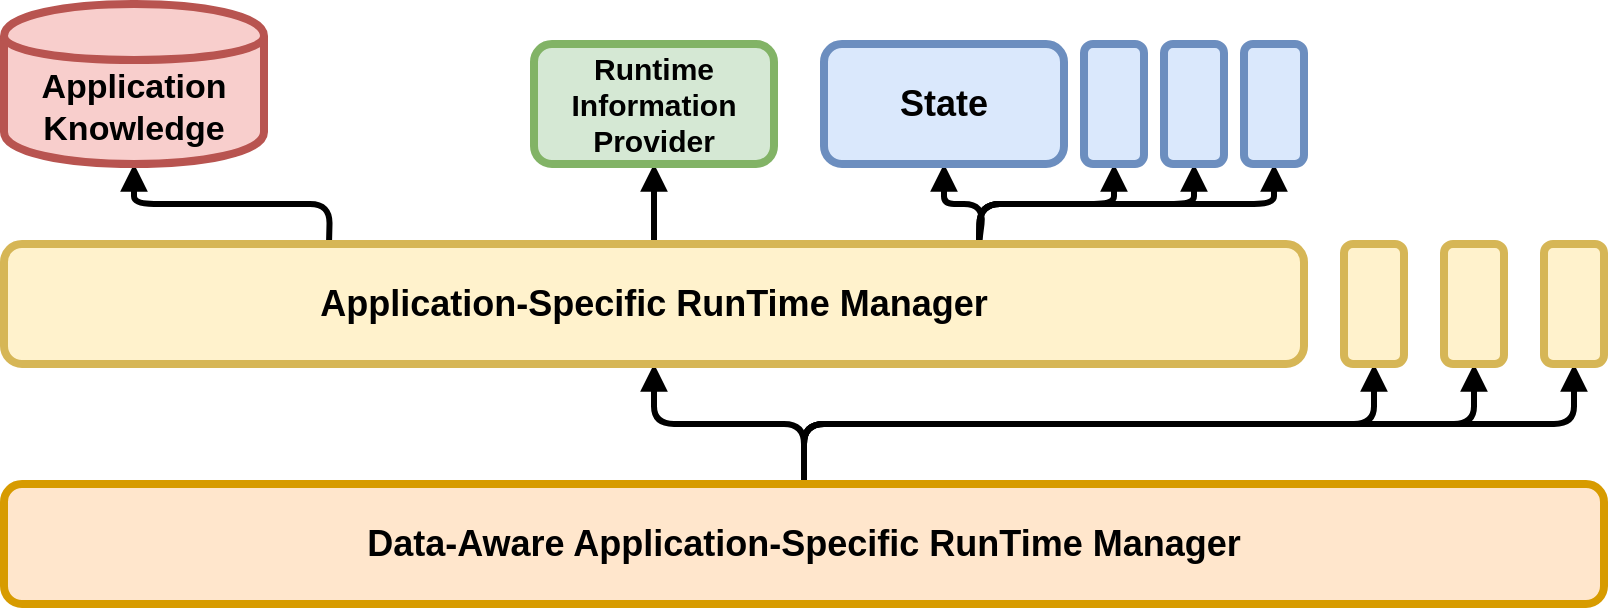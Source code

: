 <mxfile userAgent="Mozilla/5.0 (X11; Fedora; Linux x86_64; rv:57.0) Gecko/20100101 Firefox/57.0" version="7.6.7" editor="www.draw.io" type="device"><diagram id="d3ba0c51-9e7e-35b1-1a8f-1b7cd3ca8566" name="Page-1"><mxGraphModel dx="1430" dy="744" grid="1" gridSize="10" guides="1" tooltips="1" connect="1" arrows="1" fold="1" page="1" pageScale="1" pageWidth="850" pageHeight="1100" background="#ffffff" math="0" shadow="0"><root><mxCell id="0"/><mxCell id="1" parent="0"/><mxCell id="10" style="edgeStyle=none;rounded=1;html=1;exitX=0.5;exitY=0;entryX=0.5;entryY=1;startArrow=none;startFill=0;endArrow=block;endFill=1;jettySize=auto;orthogonalLoop=1;strokeWidth=3;" edge="1" parent="1" source="2" target="3"><mxGeometry relative="1" as="geometry"><Array as="points"><mxPoint x="440" y="500"/><mxPoint x="365" y="500"/></Array></mxGeometry></mxCell><mxCell id="11" style="edgeStyle=none;rounded=1;html=1;exitX=0.5;exitY=0;entryX=0.5;entryY=1;startArrow=none;startFill=0;endArrow=block;endFill=1;jettySize=auto;orthogonalLoop=1;strokeWidth=3;" edge="1" parent="1" source="2" target="8"><mxGeometry relative="1" as="geometry"><Array as="points"><mxPoint x="440" y="500"/><mxPoint x="725" y="500"/></Array></mxGeometry></mxCell><mxCell id="12" style="edgeStyle=none;rounded=1;html=1;exitX=0.5;exitY=0;entryX=0.5;entryY=1;startArrow=none;startFill=0;endArrow=block;endFill=1;jettySize=auto;orthogonalLoop=1;strokeWidth=3;" edge="1" parent="1" source="2" target="4"><mxGeometry relative="1" as="geometry"><Array as="points"><mxPoint x="440" y="500"/><mxPoint x="775" y="500"/></Array></mxGeometry></mxCell><mxCell id="13" style="edgeStyle=none;rounded=1;html=1;exitX=0.5;exitY=0;entryX=0.5;entryY=1;startArrow=none;startFill=0;endArrow=block;endFill=1;jettySize=auto;orthogonalLoop=1;strokeWidth=3;" edge="1" parent="1" source="2" target="7"><mxGeometry relative="1" as="geometry"><Array as="points"><mxPoint x="440" y="500"/><mxPoint x="825" y="500"/></Array></mxGeometry></mxCell><mxCell id="2" value="&lt;font style=&quot;font-size: 18px&quot;&gt;&lt;b&gt;Data-Aware Application-Specific RunTime Manager&lt;/b&gt;&lt;br&gt;&lt;/font&gt;" style="rounded=1;whiteSpace=wrap;html=1;strokeWidth=4;fillColor=#ffe6cc;strokeColor=#d79b00;" vertex="1" parent="1"><mxGeometry x="40" y="530" width="800" height="60" as="geometry"/></mxCell><mxCell id="21" style="edgeStyle=none;rounded=1;html=1;exitX=0.25;exitY=0;entryX=0.5;entryY=1;startArrow=none;startFill=0;endArrow=block;endFill=1;jettySize=auto;orthogonalLoop=1;strokeWidth=3;" edge="1" parent="1" source="3" target="14"><mxGeometry relative="1" as="geometry"><Array as="points"><mxPoint x="203" y="390"/><mxPoint x="105" y="390"/></Array></mxGeometry></mxCell><mxCell id="22" style="edgeStyle=none;rounded=1;html=1;exitX=0.5;exitY=0;entryX=0.5;entryY=1;startArrow=none;startFill=0;endArrow=block;endFill=1;jettySize=auto;orthogonalLoop=1;strokeWidth=3;" edge="1" parent="1" source="3" target="16"><mxGeometry relative="1" as="geometry"/></mxCell><mxCell id="23" style="edgeStyle=none;rounded=1;html=1;exitX=0.75;exitY=0;entryX=0.5;entryY=1;startArrow=none;startFill=0;endArrow=block;endFill=1;jettySize=auto;orthogonalLoop=1;strokeWidth=3;" edge="1" parent="1" source="3" target="17"><mxGeometry relative="1" as="geometry"><Array as="points"><mxPoint x="530" y="390"/><mxPoint x="510" y="390"/></Array></mxGeometry></mxCell><mxCell id="24" style="edgeStyle=none;rounded=1;html=1;exitX=0.75;exitY=0;entryX=0.5;entryY=1;startArrow=none;startFill=0;endArrow=block;endFill=1;jettySize=auto;orthogonalLoop=1;strokeWidth=3;" edge="1" parent="1" source="3" target="18"><mxGeometry relative="1" as="geometry"><Array as="points"><mxPoint x="528" y="390"/><mxPoint x="595" y="390"/></Array></mxGeometry></mxCell><mxCell id="25" style="edgeStyle=none;rounded=1;html=1;exitX=0.75;exitY=0;entryX=0.5;entryY=1;startArrow=none;startFill=0;endArrow=block;endFill=1;jettySize=auto;orthogonalLoop=1;strokeWidth=3;" edge="1" parent="1" source="3" target="19"><mxGeometry relative="1" as="geometry"><Array as="points"><mxPoint x="528" y="390"/><mxPoint x="635" y="390"/></Array></mxGeometry></mxCell><mxCell id="26" style="edgeStyle=none;rounded=1;html=1;exitX=0.75;exitY=0;entryX=0.5;entryY=1;startArrow=none;startFill=0;endArrow=block;endFill=1;jettySize=auto;orthogonalLoop=1;strokeWidth=3;" edge="1" parent="1" source="3" target="20"><mxGeometry relative="1" as="geometry"><Array as="points"><mxPoint x="528" y="390"/><mxPoint x="675" y="390"/></Array></mxGeometry></mxCell><mxCell id="3" value="&lt;b&gt;&lt;font style=&quot;font-size: 18px&quot;&gt;Application-Specific RunTime Manager&lt;br&gt;&lt;/font&gt;&lt;/b&gt;" style="rounded=1;whiteSpace=wrap;html=1;strokeWidth=4;fillColor=#fff2cc;strokeColor=#d6b656;" vertex="1" parent="1"><mxGeometry x="40" y="410" width="650" height="60" as="geometry"/></mxCell><mxCell id="4" value="" style="rounded=1;whiteSpace=wrap;html=1;strokeWidth=4;fillColor=#fff2cc;strokeColor=#d6b656;" vertex="1" parent="1"><mxGeometry x="760" y="410" width="30" height="60" as="geometry"/></mxCell><mxCell id="7" value="" style="rounded=1;whiteSpace=wrap;html=1;strokeWidth=4;fillColor=#fff2cc;strokeColor=#d6b656;" vertex="1" parent="1"><mxGeometry x="810" y="410" width="30" height="60" as="geometry"/></mxCell><mxCell id="8" value="" style="rounded=1;whiteSpace=wrap;html=1;strokeWidth=4;fillColor=#fff2cc;strokeColor=#d6b656;" vertex="1" parent="1"><mxGeometry x="710" y="410" width="30" height="60" as="geometry"/></mxCell><mxCell id="14" value="&lt;b&gt;&lt;font style=&quot;font-size: 17px&quot;&gt;Application&lt;br&gt;Knowledge&lt;/font&gt;&lt;/b&gt;" style="shape=cylinder;whiteSpace=wrap;html=1;boundedLbl=1;strokeWidth=4;fillColor=#f8cecc;strokeColor=#b85450;" vertex="1" parent="1"><mxGeometry x="40" y="290" width="130" height="80" as="geometry"/></mxCell><mxCell id="16" value="&lt;b&gt;&lt;font style=&quot;font-size: 15px&quot;&gt;Runtime&lt;br&gt;Information&lt;br&gt;Provider&lt;br&gt;&lt;/font&gt;&lt;/b&gt;" style="rounded=1;whiteSpace=wrap;html=1;strokeWidth=4;fillColor=#d5e8d4;strokeColor=#82b366;" vertex="1" parent="1"><mxGeometry x="305" y="310" width="120" height="60" as="geometry"/></mxCell><mxCell id="17" value="&lt;b&gt;&lt;font style=&quot;font-size: 18px&quot;&gt;State&lt;/font&gt;&lt;/b&gt;" style="rounded=1;whiteSpace=wrap;html=1;strokeWidth=4;fillColor=#dae8fc;strokeColor=#6c8ebf;" vertex="1" parent="1"><mxGeometry x="450" y="310" width="120" height="60" as="geometry"/></mxCell><mxCell id="18" value="" style="rounded=1;whiteSpace=wrap;html=1;strokeWidth=4;fillColor=#dae8fc;strokeColor=#6c8ebf;" vertex="1" parent="1"><mxGeometry x="580" y="310" width="30" height="60" as="geometry"/></mxCell><mxCell id="19" value="" style="rounded=1;whiteSpace=wrap;html=1;strokeWidth=4;fillColor=#dae8fc;strokeColor=#6c8ebf;" vertex="1" parent="1"><mxGeometry x="620" y="310" width="30" height="60" as="geometry"/></mxCell><mxCell id="20" value="" style="rounded=1;whiteSpace=wrap;html=1;strokeWidth=4;fillColor=#dae8fc;strokeColor=#6c8ebf;" vertex="1" parent="1"><mxGeometry x="660" y="310" width="30" height="60" as="geometry"/></mxCell></root></mxGraphModel></diagram></mxfile>